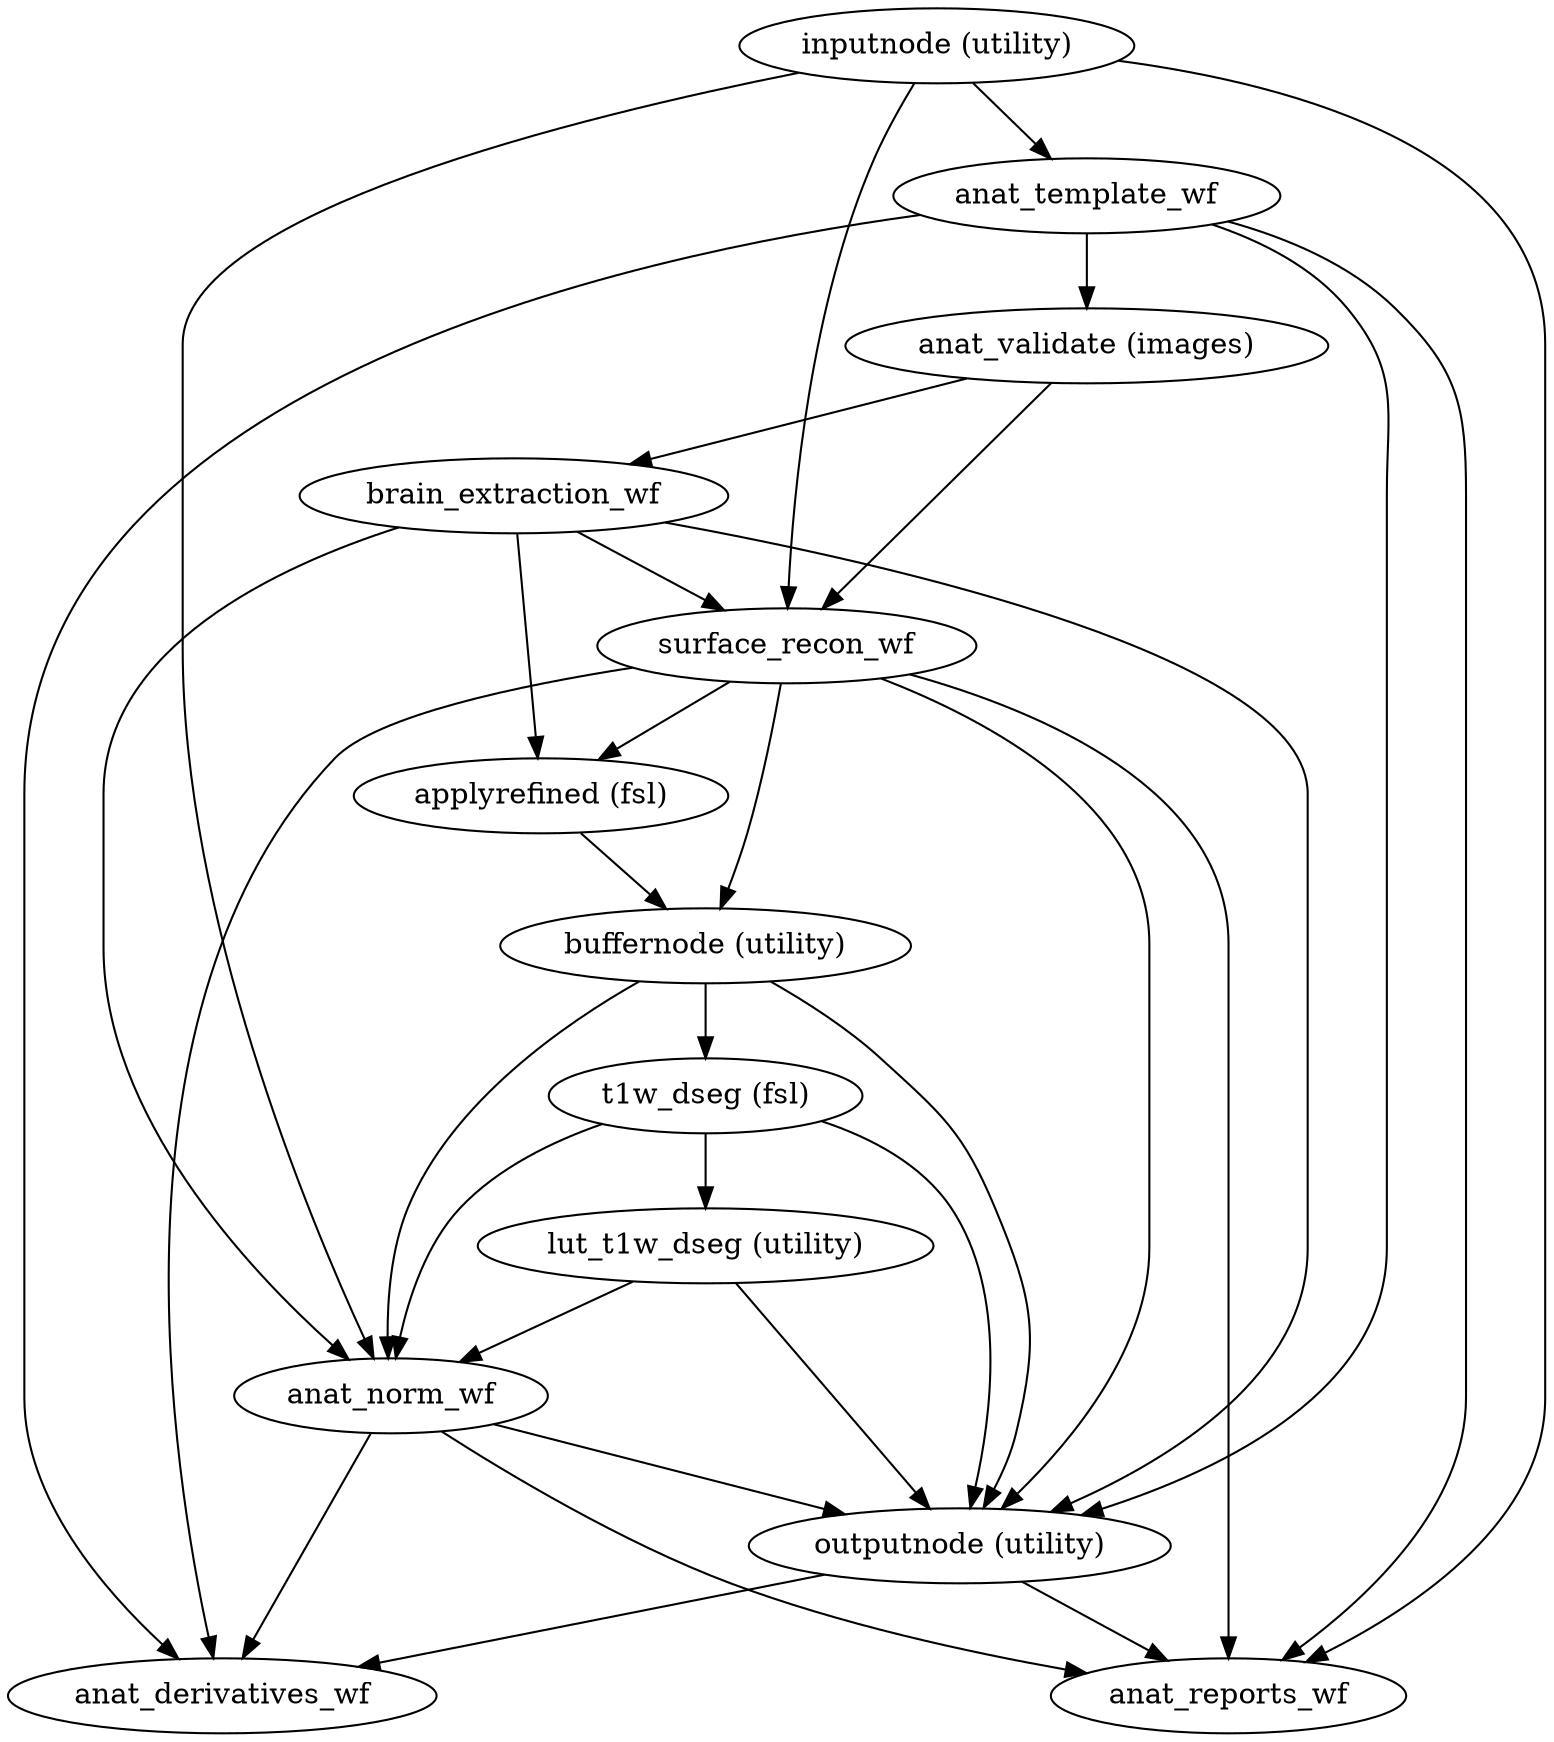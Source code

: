 strict digraph  {
"outputnode (utility)";
anat_reports_wf;
anat_derivatives_wf;
"buffernode (utility)";
"t1w_dseg (fsl)";
anat_norm_wf;
"lut_t1w_dseg (utility)";
"inputnode (utility)";
anat_template_wf;
surface_recon_wf;
"anat_validate (images)";
brain_extraction_wf;
"applyrefined (fsl)";
"outputnode (utility)" -> anat_reports_wf;
"outputnode (utility)" -> anat_derivatives_wf;
"buffernode (utility)" -> "t1w_dseg (fsl)";
"buffernode (utility)" -> "outputnode (utility)";
"buffernode (utility)" -> anat_norm_wf;
"t1w_dseg (fsl)" -> "lut_t1w_dseg (utility)";
"t1w_dseg (fsl)" -> "outputnode (utility)";
"t1w_dseg (fsl)" -> anat_norm_wf;
anat_norm_wf -> "outputnode (utility)";
anat_norm_wf -> anat_reports_wf;
anat_norm_wf -> anat_derivatives_wf;
"lut_t1w_dseg (utility)" -> "outputnode (utility)";
"lut_t1w_dseg (utility)" -> anat_norm_wf;
"inputnode (utility)" -> anat_template_wf;
"inputnode (utility)" -> anat_norm_wf;
"inputnode (utility)" -> anat_reports_wf;
"inputnode (utility)" -> surface_recon_wf;
anat_template_wf -> "anat_validate (images)";
anat_template_wf -> "outputnode (utility)";
anat_template_wf -> anat_reports_wf;
anat_template_wf -> anat_derivatives_wf;
surface_recon_wf -> "applyrefined (fsl)";
surface_recon_wf -> "outputnode (utility)";
surface_recon_wf -> "buffernode (utility)";
surface_recon_wf -> anat_reports_wf;
surface_recon_wf -> anat_derivatives_wf;
"anat_validate (images)" -> brain_extraction_wf;
"anat_validate (images)" -> surface_recon_wf;
brain_extraction_wf -> "outputnode (utility)";
brain_extraction_wf -> anat_norm_wf;
brain_extraction_wf -> surface_recon_wf;
brain_extraction_wf -> "applyrefined (fsl)";
"applyrefined (fsl)" -> "buffernode (utility)";
}
